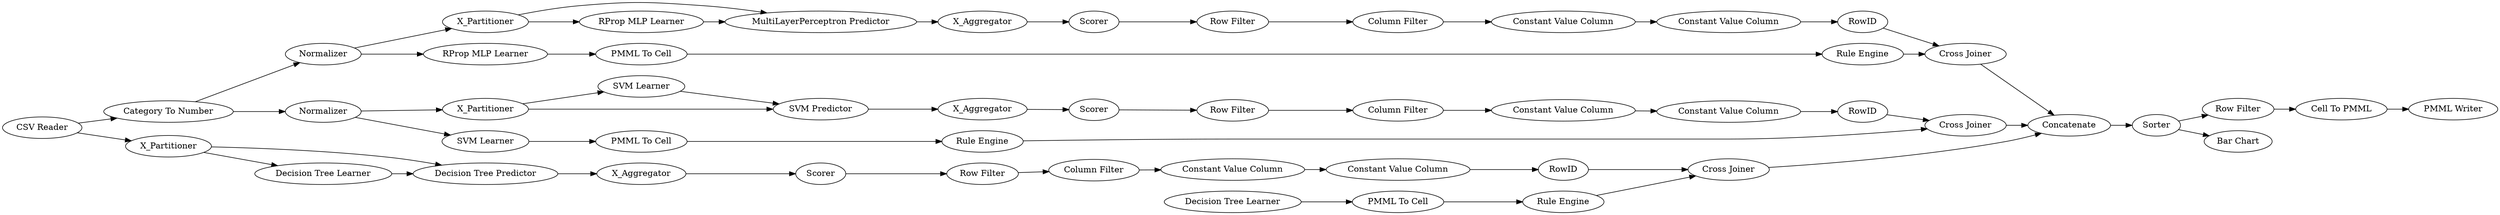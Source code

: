 digraph {
	"-3712606996538994196_294" [label="Column Filter"]
	"-66083925954140073_302" [label="CSV Reader"]
	"4313037957783006991_63" [label=Normalizer]
	"-6146202699578537591_294" [label="Column Filter"]
	"-66083925954140073_54" [label="Cell To PMML"]
	"-234678229051670568_35" [label="Rule Engine"]
	"-66083925954140073_61" [label="PMML Writer"]
	"4313037957783006991_74" [label="Cross Joiner"]
	"-5816282558989022645_33" [label="Decision Tree Learner"]
	"4313037957783006991_68" [label=Scorer]
	"-3712606996538994196_9" [label="Row Filter"]
	"4313037957783006991_66" [label="MultiLayerPerceptron Predictor"]
	"-2774513257072210862_69" [label="Row Filter"]
	"-3712606996538994196_290" [label="Constant Value Column"]
	"-6146202699578537591_293" [label=RowID]
	"4313037957783006991_65" [label="RProp MLP Learner"]
	"-759086129277453659_38" [label="Cross Joiner"]
	"800686673486660289_7" [label=X_Aggregator]
	"800686673486660289_41" [label=Scorer]
	"800686673486660289_31" [label="SVM Learner"]
	"-3712606996538994196_293" [label=RowID]
	"800686673486660289_32" [label="SVM Predictor"]
	"-2774513257072210862_71" [label="Constant Value Column"]
	"-759086129277453659_7" [label=X_Aggregator]
	"800686673486660289_2" [label=X_Partitioner]
	"800686673486660289_40" [label=Normalizer]
	"-2774513257072210862_70" [label="Column Filter"]
	"-6146202699578537591_9" [label="Row Filter"]
	"-6146202699578537591_292" [label="Constant Value Column"]
	"-2774513257072210862_73" [label=RowID]
	"-234678229051670568_33" [label="SVM Learner"]
	"-66083925954140073_58" [label="Category To Number"]
	"-759086129277453659_32" [label="Decision Tree Predictor"]
	"-759086129277453659_39" [label=Scorer]
	"-5816282558989022645_34" [label="Rule Engine"]
	"-234678229051670568_34" [label="PMML To Cell"]
	"-66083925954140073_53" [label="Row Filter"]
	"-759086129277453659_31" [label="Decision Tree Learner"]
	"4313037957783006991_64" [label=X_Partitioner]
	"-2774513257072210862_72" [label="Constant Value Column"]
	"-66083925954140073_298" [label=Concatenate]
	"-66083925954140073_52" [label=Sorter]
	"-66083925954140073_59" [label="Bar Chart"]
	"800686673486660289_39" [label="Cross Joiner"]
	"-6146202699578537591_290" [label="Constant Value Column"]
	"-3712606996538994196_292" [label="Constant Value Column"]
	"6031336516276249937_76" [label="RProp MLP Learner"]
	"6031336516276249937_77" [label="PMML To Cell"]
	"6031336516276249937_78" [label="Rule Engine"]
	"-759086129277453659_2" [label=X_Partitioner]
	"4313037957783006991_67" [label=X_Aggregator]
	"-5816282558989022645_28" [label="PMML To Cell"]
	"4313037957783006991_68" -> "-2774513257072210862_69"
	"-66083925954140073_298" -> "-66083925954140073_52"
	"6031336516276249937_78" -> "4313037957783006991_74"
	"800686673486660289_2" -> "800686673486660289_31"
	"4313037957783006991_74" -> "-66083925954140073_298"
	"-66083925954140073_53" -> "-66083925954140073_54"
	"800686673486660289_2" -> "800686673486660289_32"
	"-6146202699578537591_294" -> "-6146202699578537591_290"
	"4313037957783006991_65" -> "4313037957783006991_66"
	"800686673486660289_39" -> "-66083925954140073_298"
	"-6146202699578537591_9" -> "-6146202699578537591_294"
	"-234678229051670568_33" -> "-234678229051670568_34"
	"800686673486660289_31" -> "800686673486660289_32"
	"-3712606996538994196_293" -> "-759086129277453659_38"
	"-66083925954140073_302" -> "-66083925954140073_58"
	"-759086129277453659_31" -> "-759086129277453659_32"
	"-2774513257072210862_71" -> "-2774513257072210862_72"
	"-2774513257072210862_69" -> "-2774513257072210862_70"
	"-2774513257072210862_70" -> "-2774513257072210862_71"
	"6031336516276249937_77" -> "6031336516276249937_78"
	"-3712606996538994196_9" -> "-3712606996538994196_294"
	"-6146202699578537591_293" -> "800686673486660289_39"
	"-759086129277453659_39" -> "-3712606996538994196_9"
	"-3712606996538994196_290" -> "-3712606996538994196_292"
	"-3712606996538994196_294" -> "-3712606996538994196_290"
	"-6146202699578537591_290" -> "-6146202699578537591_292"
	"4313037957783006991_64" -> "4313037957783006991_66"
	"-759086129277453659_32" -> "-759086129277453659_7"
	"-5816282558989022645_28" -> "-5816282558989022645_34"
	"4313037957783006991_63" -> "4313037957783006991_64"
	"-759086129277453659_2" -> "-759086129277453659_31"
	"-66083925954140073_52" -> "-66083925954140073_59"
	"-66083925954140073_52" -> "-66083925954140073_53"
	"800686673486660289_40" -> "-234678229051670568_33"
	"-5816282558989022645_34" -> "-759086129277453659_38"
	"800686673486660289_40" -> "800686673486660289_2"
	"-66083925954140073_58" -> "800686673486660289_40"
	"-3712606996538994196_292" -> "-3712606996538994196_293"
	"-66083925954140073_58" -> "4313037957783006991_63"
	"-5816282558989022645_33" -> "-5816282558989022645_28"
	"4313037957783006991_66" -> "4313037957783006991_67"
	"800686673486660289_7" -> "800686673486660289_41"
	"800686673486660289_41" -> "-6146202699578537591_9"
	"4313037957783006991_67" -> "4313037957783006991_68"
	"-234678229051670568_35" -> "800686673486660289_39"
	"800686673486660289_32" -> "800686673486660289_7"
	"-6146202699578537591_292" -> "-6146202699578537591_293"
	"4313037957783006991_64" -> "4313037957783006991_65"
	"-66083925954140073_302" -> "-759086129277453659_2"
	"-2774513257072210862_72" -> "-2774513257072210862_73"
	"-234678229051670568_34" -> "-234678229051670568_35"
	"-759086129277453659_7" -> "-759086129277453659_39"
	"-66083925954140073_54" -> "-66083925954140073_61"
	"4313037957783006991_63" -> "6031336516276249937_76"
	"6031336516276249937_76" -> "6031336516276249937_77"
	"-2774513257072210862_73" -> "4313037957783006991_74"
	"-759086129277453659_38" -> "-66083925954140073_298"
	"-759086129277453659_2" -> "-759086129277453659_32"
	rankdir=LR
}
